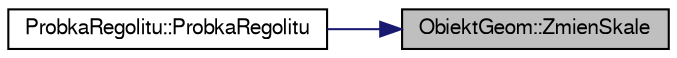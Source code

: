 digraph "ObiektGeom::ZmienSkale"
{
 // LATEX_PDF_SIZE
  edge [fontname="FreeSans",fontsize="10",labelfontname="FreeSans",labelfontsize="10"];
  node [fontname="FreeSans",fontsize="10",shape=record];
  rankdir="RL";
  Node1 [label="ObiektGeom::ZmienSkale",height=0.2,width=0.4,color="black", fillcolor="grey75", style="filled", fontcolor="black",tooltip=" "];
  Node1 -> Node2 [dir="back",color="midnightblue",fontsize="10",style="solid",fontname="FreeSans"];
  Node2 [label="ProbkaRegolitu::ProbkaRegolitu",height=0.2,width=0.4,color="black", fillcolor="white", style="filled",URL="$a00117.html#ae5ba8598a3ee8c3e2ef4d0d2eec69fd0",tooltip=" "];
}
